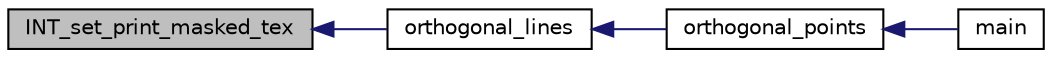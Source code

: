 digraph "INT_set_print_masked_tex"
{
  edge [fontname="Helvetica",fontsize="10",labelfontname="Helvetica",labelfontsize="10"];
  node [fontname="Helvetica",fontsize="10",shape=record];
  rankdir="LR";
  Node2944 [label="INT_set_print_masked_tex",height=0.2,width=0.4,color="black", fillcolor="grey75", style="filled", fontcolor="black"];
  Node2944 -> Node2945 [dir="back",color="midnightblue",fontsize="10",style="solid",fontname="Helvetica"];
  Node2945 [label="orthogonal_lines",height=0.2,width=0.4,color="black", fillcolor="white", style="filled",URL="$d7/d83/points_8_c.html#a52ea49aac0593a84c977119b60fa7979"];
  Node2945 -> Node2946 [dir="back",color="midnightblue",fontsize="10",style="solid",fontname="Helvetica"];
  Node2946 [label="orthogonal_points",height=0.2,width=0.4,color="black", fillcolor="white", style="filled",URL="$d7/d83/points_8_c.html#a2a86a595e599aecd619f0046595252e4"];
  Node2946 -> Node2947 [dir="back",color="midnightblue",fontsize="10",style="solid",fontname="Helvetica"];
  Node2947 [label="main",height=0.2,width=0.4,color="black", fillcolor="white", style="filled",URL="$d7/d83/points_8_c.html#a3c04138a5bfe5d72780bb7e82a18e627"];
}
